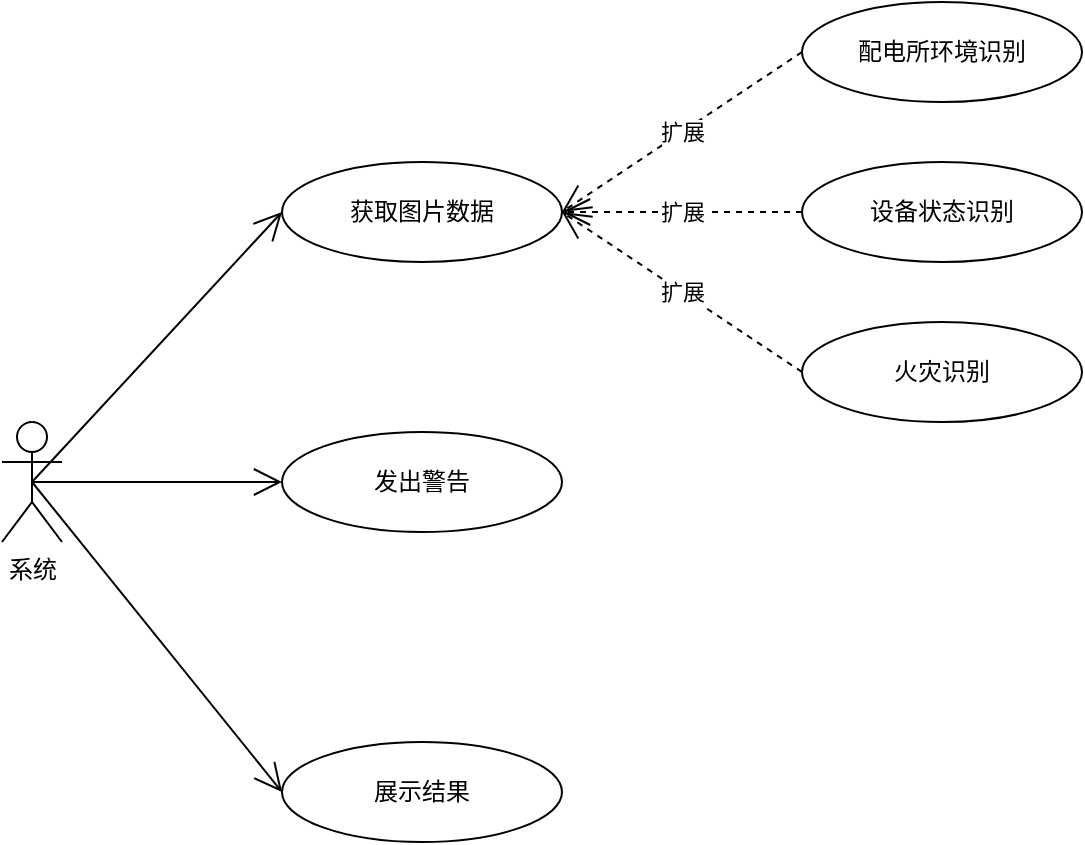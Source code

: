 <mxfile version="20.7.4" type="github">
  <diagram id="JMyDKwACiikPA5PDqxO_" name="第 1 页">
    <mxGraphModel dx="1002" dy="573" grid="1" gridSize="10" guides="1" tooltips="1" connect="1" arrows="1" fold="1" page="1" pageScale="1" pageWidth="827" pageHeight="1169" math="0" shadow="0">
      <root>
        <mxCell id="0" />
        <mxCell id="1" parent="0" />
        <mxCell id="g7SeLuk7CauOoxri5W4V-1" value="系统" style="shape=umlActor;verticalLabelPosition=bottom;verticalAlign=top;html=1;" vertex="1" parent="1">
          <mxGeometry x="40" y="300" width="30" height="60" as="geometry" />
        </mxCell>
        <mxCell id="g7SeLuk7CauOoxri5W4V-2" value="获取图片数据" style="ellipse;whiteSpace=wrap;html=1;" vertex="1" parent="1">
          <mxGeometry x="180" y="170" width="140" height="50" as="geometry" />
        </mxCell>
        <mxCell id="g7SeLuk7CauOoxri5W4V-3" value="配电所环境识别" style="ellipse;whiteSpace=wrap;html=1;" vertex="1" parent="1">
          <mxGeometry x="440" y="90" width="140" height="50" as="geometry" />
        </mxCell>
        <mxCell id="g7SeLuk7CauOoxri5W4V-5" value="设备状态识别" style="ellipse;whiteSpace=wrap;html=1;" vertex="1" parent="1">
          <mxGeometry x="440" y="170" width="140" height="50" as="geometry" />
        </mxCell>
        <mxCell id="g7SeLuk7CauOoxri5W4V-6" value="火灾识别" style="ellipse;whiteSpace=wrap;html=1;" vertex="1" parent="1">
          <mxGeometry x="440" y="250" width="140" height="50" as="geometry" />
        </mxCell>
        <mxCell id="g7SeLuk7CauOoxri5W4V-7" value="发出警告" style="ellipse;whiteSpace=wrap;html=1;" vertex="1" parent="1">
          <mxGeometry x="180" y="305" width="140" height="50" as="geometry" />
        </mxCell>
        <mxCell id="g7SeLuk7CauOoxri5W4V-8" value="展示结果" style="ellipse;whiteSpace=wrap;html=1;" vertex="1" parent="1">
          <mxGeometry x="180" y="460" width="140" height="50" as="geometry" />
        </mxCell>
        <mxCell id="g7SeLuk7CauOoxri5W4V-12" value="" style="endArrow=open;endFill=1;endSize=12;html=1;rounded=0;exitX=0.5;exitY=0.5;exitDx=0;exitDy=0;exitPerimeter=0;entryX=0;entryY=0.5;entryDx=0;entryDy=0;" edge="1" parent="1" source="g7SeLuk7CauOoxri5W4V-1" target="g7SeLuk7CauOoxri5W4V-2">
          <mxGeometry width="160" relative="1" as="geometry">
            <mxPoint x="80" y="430" as="sourcePoint" />
            <mxPoint x="240" y="430" as="targetPoint" />
          </mxGeometry>
        </mxCell>
        <mxCell id="g7SeLuk7CauOoxri5W4V-16" value="扩展" style="endArrow=open;endSize=12;dashed=1;html=1;rounded=0;entryX=1;entryY=0.5;entryDx=0;entryDy=0;exitX=0;exitY=0.5;exitDx=0;exitDy=0;" edge="1" parent="1" source="g7SeLuk7CauOoxri5W4V-3" target="g7SeLuk7CauOoxri5W4V-2">
          <mxGeometry width="160" relative="1" as="geometry">
            <mxPoint x="620" y="410" as="sourcePoint" />
            <mxPoint x="780" y="410" as="targetPoint" />
          </mxGeometry>
        </mxCell>
        <mxCell id="g7SeLuk7CauOoxri5W4V-17" value="扩展" style="endArrow=open;endSize=12;dashed=1;html=1;rounded=0;entryX=1;entryY=0.5;entryDx=0;entryDy=0;exitX=0;exitY=0.5;exitDx=0;exitDy=0;" edge="1" parent="1" source="g7SeLuk7CauOoxri5W4V-5" target="g7SeLuk7CauOoxri5W4V-2">
          <mxGeometry width="160" relative="1" as="geometry">
            <mxPoint x="430" y="60" as="sourcePoint" />
            <mxPoint x="310" y="130" as="targetPoint" />
          </mxGeometry>
        </mxCell>
        <mxCell id="g7SeLuk7CauOoxri5W4V-18" value="扩展" style="endArrow=open;endSize=12;dashed=1;html=1;rounded=0;exitX=0;exitY=0.5;exitDx=0;exitDy=0;entryX=1;entryY=0.5;entryDx=0;entryDy=0;" edge="1" parent="1" source="g7SeLuk7CauOoxri5W4V-6" target="g7SeLuk7CauOoxri5W4V-2">
          <mxGeometry width="160" relative="1" as="geometry">
            <mxPoint x="460" y="145" as="sourcePoint" />
            <mxPoint x="330" y="140" as="targetPoint" />
          </mxGeometry>
        </mxCell>
        <mxCell id="g7SeLuk7CauOoxri5W4V-19" value="" style="endArrow=open;endFill=1;endSize=12;html=1;rounded=0;exitX=0.5;exitY=0.5;exitDx=0;exitDy=0;exitPerimeter=0;entryX=0;entryY=0.5;entryDx=0;entryDy=0;" edge="1" parent="1" source="g7SeLuk7CauOoxri5W4V-1" target="g7SeLuk7CauOoxri5W4V-7">
          <mxGeometry width="160" relative="1" as="geometry">
            <mxPoint x="65" y="335" as="sourcePoint" />
            <mxPoint x="190" y="205" as="targetPoint" />
          </mxGeometry>
        </mxCell>
        <mxCell id="g7SeLuk7CauOoxri5W4V-20" value="" style="endArrow=open;endFill=1;endSize=12;html=1;rounded=0;entryX=0;entryY=0.5;entryDx=0;entryDy=0;exitX=0.5;exitY=0.5;exitDx=0;exitDy=0;exitPerimeter=0;" edge="1" parent="1" source="g7SeLuk7CauOoxri5W4V-1" target="g7SeLuk7CauOoxri5W4V-8">
          <mxGeometry width="160" relative="1" as="geometry">
            <mxPoint x="60" y="330" as="sourcePoint" />
            <mxPoint x="245" y="225" as="targetPoint" />
          </mxGeometry>
        </mxCell>
      </root>
    </mxGraphModel>
  </diagram>
</mxfile>
